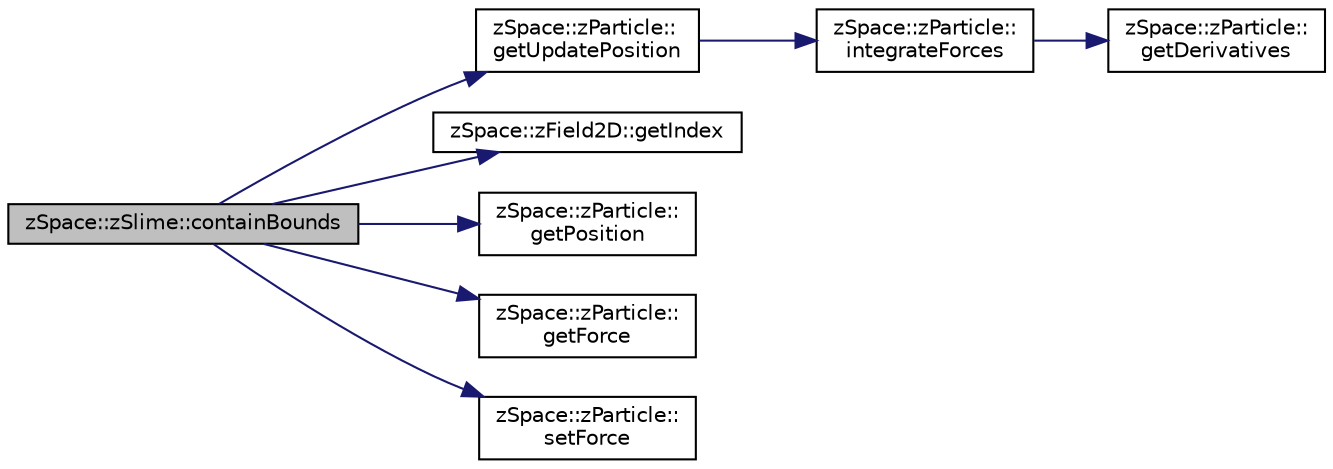 digraph "zSpace::zSlime::containBounds"
{
 // LATEX_PDF_SIZE
  edge [fontname="Helvetica",fontsize="10",labelfontname="Helvetica",labelfontsize="10"];
  node [fontname="Helvetica",fontsize="10",shape=record];
  rankdir="LR";
  Node28 [label="zSpace::zSlime::containBounds",height=0.2,width=0.4,color="black", fillcolor="grey75", style="filled", fontcolor="black",tooltip="This method contains the agent with in the bounds of the environment."];
  Node28 -> Node29 [color="midnightblue",fontsize="10",style="solid",fontname="Helvetica"];
  Node29 [label="zSpace::zParticle::\lgetUpdatePosition",height=0.2,width=0.4,color="black", fillcolor="white", style="filled",URL="$classz_space_1_1z_particle.html#afee150e23079d7dccec6c6c4d08eaaa2",tooltip="This method intergrates the force, compute the derivatives and returns a zVector of the updated posit..."];
  Node29 -> Node30 [color="midnightblue",fontsize="10",style="solid",fontname="Helvetica"];
  Node30 [label="zSpace::zParticle::\lintegrateForces",height=0.2,width=0.4,color="black", fillcolor="white", style="filled",URL="$classz_space_1_1z_particle.html#a8751c6250178b03d8d6fca614118f990",tooltip="This method intergrates the force and compute the derivatives."];
  Node30 -> Node31 [color="midnightblue",fontsize="10",style="solid",fontname="Helvetica"];
  Node31 [label="zSpace::zParticle::\lgetDerivatives",height=0.2,width=0.4,color="black", fillcolor="white", style="filled",URL="$classz_space_1_1z_particle.html#a031a2499e0e1a32fb9a1d8fe6c3b6df8",tooltip="This method computes the derivatives."];
  Node28 -> Node32 [color="midnightblue",fontsize="10",style="solid",fontname="Helvetica"];
  Node32 [label="zSpace::zField2D::getIndex",height=0.2,width=0.4,color="black", fillcolor="white", style="filled",URL="$classz_space_1_1z_field2_d.html#a195cbd398fa8e657b7ea599f34fa7ede",tooltip="This method gets the index of the field for the input X and Y indicies."];
  Node28 -> Node33 [color="midnightblue",fontsize="10",style="solid",fontname="Helvetica"];
  Node33 [label="zSpace::zParticle::\lgetPosition",height=0.2,width=0.4,color="black", fillcolor="white", style="filled",URL="$classz_space_1_1z_particle.html#acea931c316bc1628e7029a22378fc948",tooltip="This method retruns the position of the particle."];
  Node28 -> Node34 [color="midnightblue",fontsize="10",style="solid",fontname="Helvetica"];
  Node34 [label="zSpace::zParticle::\lgetForce",height=0.2,width=0.4,color="black", fillcolor="white", style="filled",URL="$classz_space_1_1z_particle.html#ad7a0e84f8d5c983b2cc61fa1206377e9",tooltip="This method retruns the force of the particle."];
  Node28 -> Node35 [color="midnightblue",fontsize="10",style="solid",fontname="Helvetica"];
  Node35 [label="zSpace::zParticle::\lsetForce",height=0.2,width=0.4,color="black", fillcolor="white", style="filled",URL="$classz_space_1_1z_particle.html#a0637b5f3a14eec130d743571b7b88a32",tooltip="This method sets the force of the particle."];
}
